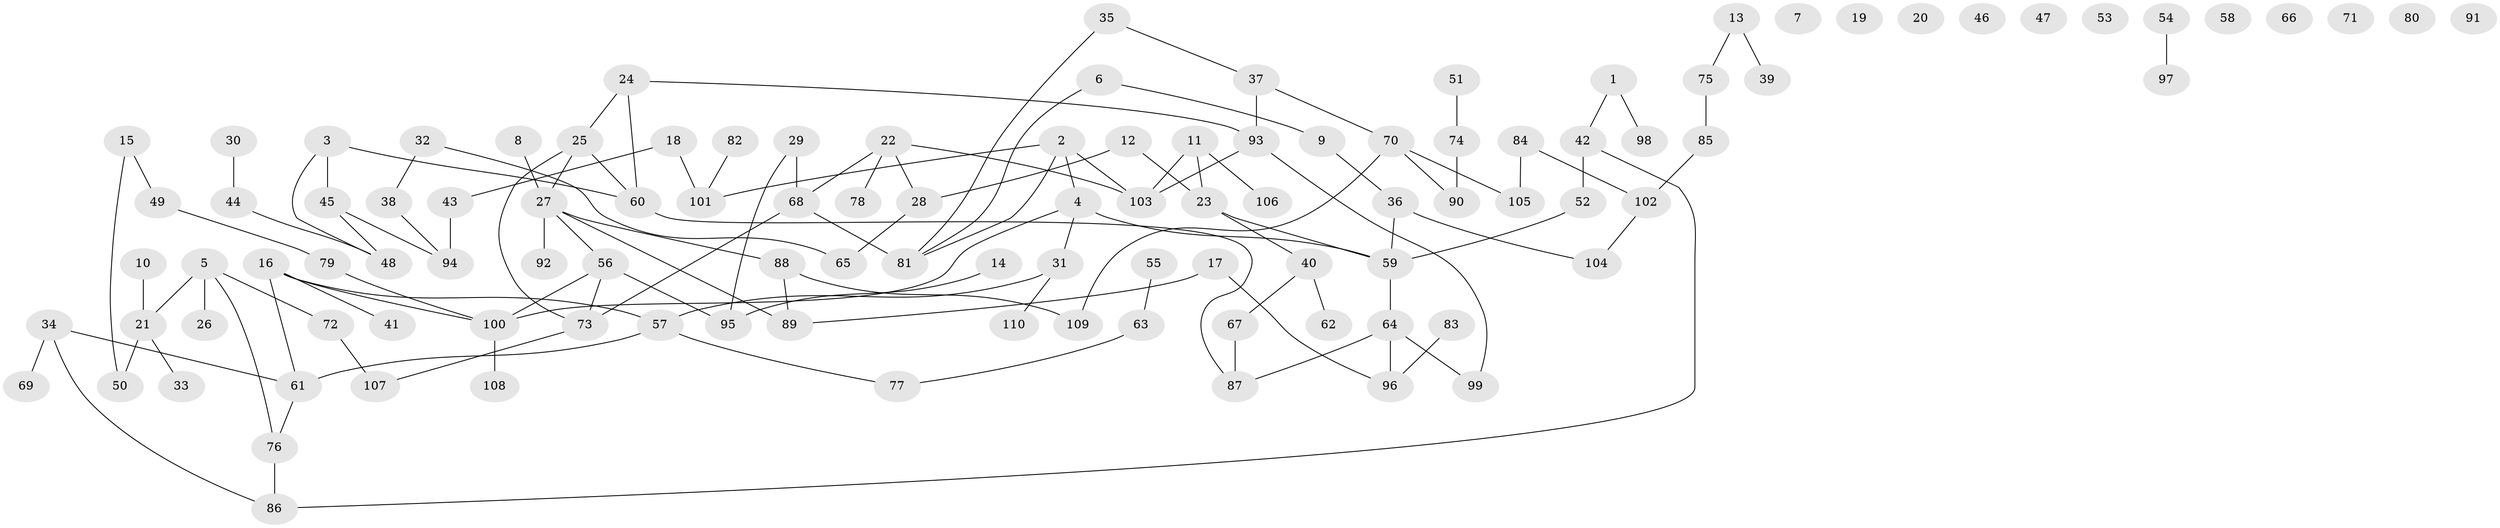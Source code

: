 // Generated by graph-tools (version 1.1) at 2025/00/03/09/25 03:00:44]
// undirected, 110 vertices, 123 edges
graph export_dot {
graph [start="1"]
  node [color=gray90,style=filled];
  1;
  2;
  3;
  4;
  5;
  6;
  7;
  8;
  9;
  10;
  11;
  12;
  13;
  14;
  15;
  16;
  17;
  18;
  19;
  20;
  21;
  22;
  23;
  24;
  25;
  26;
  27;
  28;
  29;
  30;
  31;
  32;
  33;
  34;
  35;
  36;
  37;
  38;
  39;
  40;
  41;
  42;
  43;
  44;
  45;
  46;
  47;
  48;
  49;
  50;
  51;
  52;
  53;
  54;
  55;
  56;
  57;
  58;
  59;
  60;
  61;
  62;
  63;
  64;
  65;
  66;
  67;
  68;
  69;
  70;
  71;
  72;
  73;
  74;
  75;
  76;
  77;
  78;
  79;
  80;
  81;
  82;
  83;
  84;
  85;
  86;
  87;
  88;
  89;
  90;
  91;
  92;
  93;
  94;
  95;
  96;
  97;
  98;
  99;
  100;
  101;
  102;
  103;
  104;
  105;
  106;
  107;
  108;
  109;
  110;
  1 -- 42;
  1 -- 98;
  2 -- 4;
  2 -- 81;
  2 -- 101;
  2 -- 103;
  3 -- 45;
  3 -- 48;
  3 -- 60;
  4 -- 31;
  4 -- 59;
  4 -- 100;
  5 -- 21;
  5 -- 26;
  5 -- 72;
  5 -- 76;
  6 -- 9;
  6 -- 81;
  8 -- 27;
  9 -- 36;
  10 -- 21;
  11 -- 23;
  11 -- 103;
  11 -- 106;
  12 -- 23;
  12 -- 28;
  13 -- 39;
  13 -- 75;
  14 -- 95;
  15 -- 49;
  15 -- 50;
  16 -- 41;
  16 -- 57;
  16 -- 61;
  16 -- 100;
  17 -- 89;
  17 -- 96;
  18 -- 43;
  18 -- 101;
  21 -- 33;
  21 -- 50;
  22 -- 28;
  22 -- 68;
  22 -- 78;
  22 -- 103;
  23 -- 40;
  23 -- 59;
  24 -- 25;
  24 -- 60;
  24 -- 93;
  25 -- 27;
  25 -- 60;
  25 -- 73;
  27 -- 56;
  27 -- 88;
  27 -- 89;
  27 -- 92;
  28 -- 65;
  29 -- 68;
  29 -- 95;
  30 -- 44;
  31 -- 57;
  31 -- 110;
  32 -- 38;
  32 -- 65;
  34 -- 61;
  34 -- 69;
  34 -- 86;
  35 -- 37;
  35 -- 81;
  36 -- 59;
  36 -- 104;
  37 -- 70;
  37 -- 93;
  38 -- 94;
  40 -- 62;
  40 -- 67;
  42 -- 52;
  42 -- 86;
  43 -- 94;
  44 -- 48;
  45 -- 48;
  45 -- 94;
  49 -- 79;
  51 -- 74;
  52 -- 59;
  54 -- 97;
  55 -- 63;
  56 -- 73;
  56 -- 95;
  56 -- 100;
  57 -- 61;
  57 -- 77;
  59 -- 64;
  60 -- 87;
  61 -- 76;
  63 -- 77;
  64 -- 87;
  64 -- 96;
  64 -- 99;
  67 -- 87;
  68 -- 73;
  68 -- 81;
  70 -- 90;
  70 -- 105;
  70 -- 109;
  72 -- 107;
  73 -- 107;
  74 -- 90;
  75 -- 85;
  76 -- 86;
  79 -- 100;
  82 -- 101;
  83 -- 96;
  84 -- 102;
  84 -- 105;
  85 -- 102;
  88 -- 89;
  88 -- 109;
  93 -- 99;
  93 -- 103;
  100 -- 108;
  102 -- 104;
}
